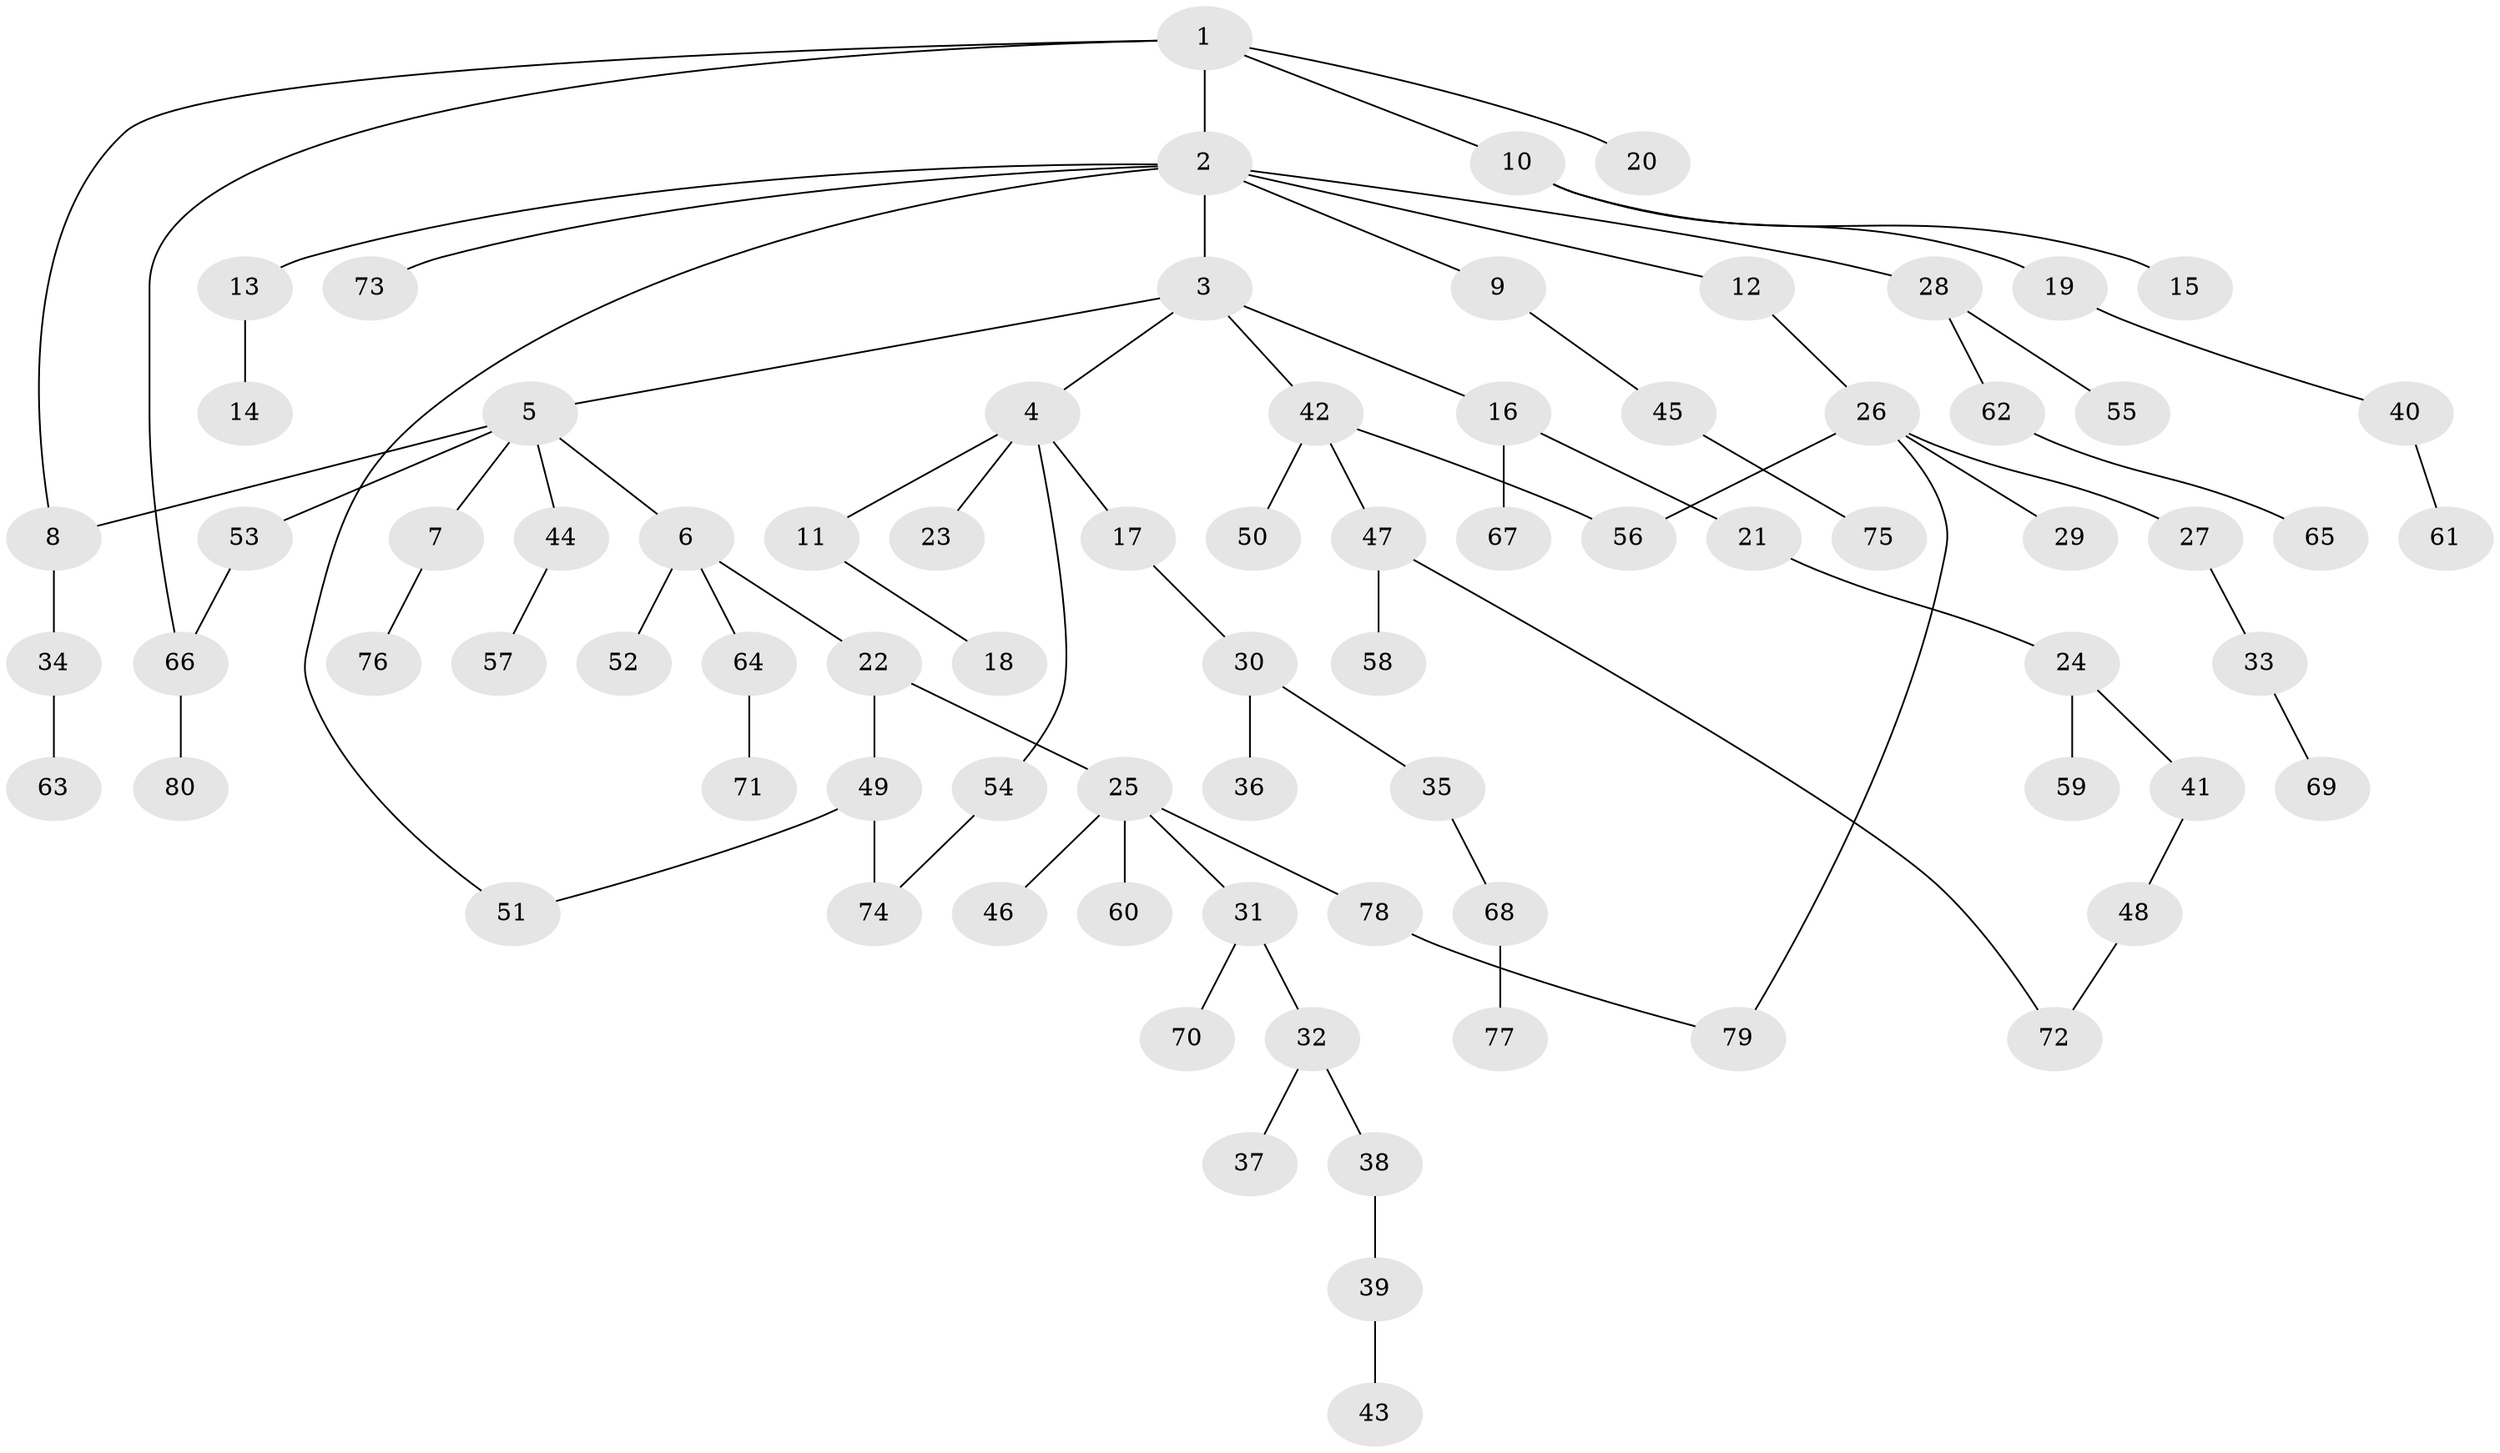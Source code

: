 // coarse degree distribution, {6: 0.0392156862745098, 8: 0.0196078431372549, 7: 0.0196078431372549, 4: 0.09803921568627451, 2: 0.37254901960784315, 1: 0.39215686274509803, 3: 0.058823529411764705}
// Generated by graph-tools (version 1.1) at 2025/41/03/06/25 10:41:30]
// undirected, 80 vertices, 86 edges
graph export_dot {
graph [start="1"]
  node [color=gray90,style=filled];
  1;
  2;
  3;
  4;
  5;
  6;
  7;
  8;
  9;
  10;
  11;
  12;
  13;
  14;
  15;
  16;
  17;
  18;
  19;
  20;
  21;
  22;
  23;
  24;
  25;
  26;
  27;
  28;
  29;
  30;
  31;
  32;
  33;
  34;
  35;
  36;
  37;
  38;
  39;
  40;
  41;
  42;
  43;
  44;
  45;
  46;
  47;
  48;
  49;
  50;
  51;
  52;
  53;
  54;
  55;
  56;
  57;
  58;
  59;
  60;
  61;
  62;
  63;
  64;
  65;
  66;
  67;
  68;
  69;
  70;
  71;
  72;
  73;
  74;
  75;
  76;
  77;
  78;
  79;
  80;
  1 -- 2;
  1 -- 8;
  1 -- 10;
  1 -- 20;
  1 -- 66;
  2 -- 3;
  2 -- 9;
  2 -- 12;
  2 -- 13;
  2 -- 28;
  2 -- 51;
  2 -- 73;
  3 -- 4;
  3 -- 5;
  3 -- 16;
  3 -- 42;
  4 -- 11;
  4 -- 17;
  4 -- 23;
  4 -- 54;
  5 -- 6;
  5 -- 7;
  5 -- 44;
  5 -- 53;
  5 -- 8;
  6 -- 22;
  6 -- 52;
  6 -- 64;
  7 -- 76;
  8 -- 34;
  9 -- 45;
  10 -- 15;
  10 -- 19;
  11 -- 18;
  12 -- 26;
  13 -- 14;
  16 -- 21;
  16 -- 67;
  17 -- 30;
  19 -- 40;
  21 -- 24;
  22 -- 25;
  22 -- 49;
  24 -- 41;
  24 -- 59;
  25 -- 31;
  25 -- 46;
  25 -- 60;
  25 -- 78;
  26 -- 27;
  26 -- 29;
  26 -- 79;
  26 -- 56;
  27 -- 33;
  28 -- 55;
  28 -- 62;
  30 -- 35;
  30 -- 36;
  31 -- 32;
  31 -- 70;
  32 -- 37;
  32 -- 38;
  33 -- 69;
  34 -- 63;
  35 -- 68;
  38 -- 39;
  39 -- 43;
  40 -- 61;
  41 -- 48;
  42 -- 47;
  42 -- 50;
  42 -- 56;
  44 -- 57;
  45 -- 75;
  47 -- 58;
  47 -- 72;
  48 -- 72;
  49 -- 74;
  49 -- 51;
  53 -- 66;
  54 -- 74;
  62 -- 65;
  64 -- 71;
  66 -- 80;
  68 -- 77;
  78 -- 79;
}

